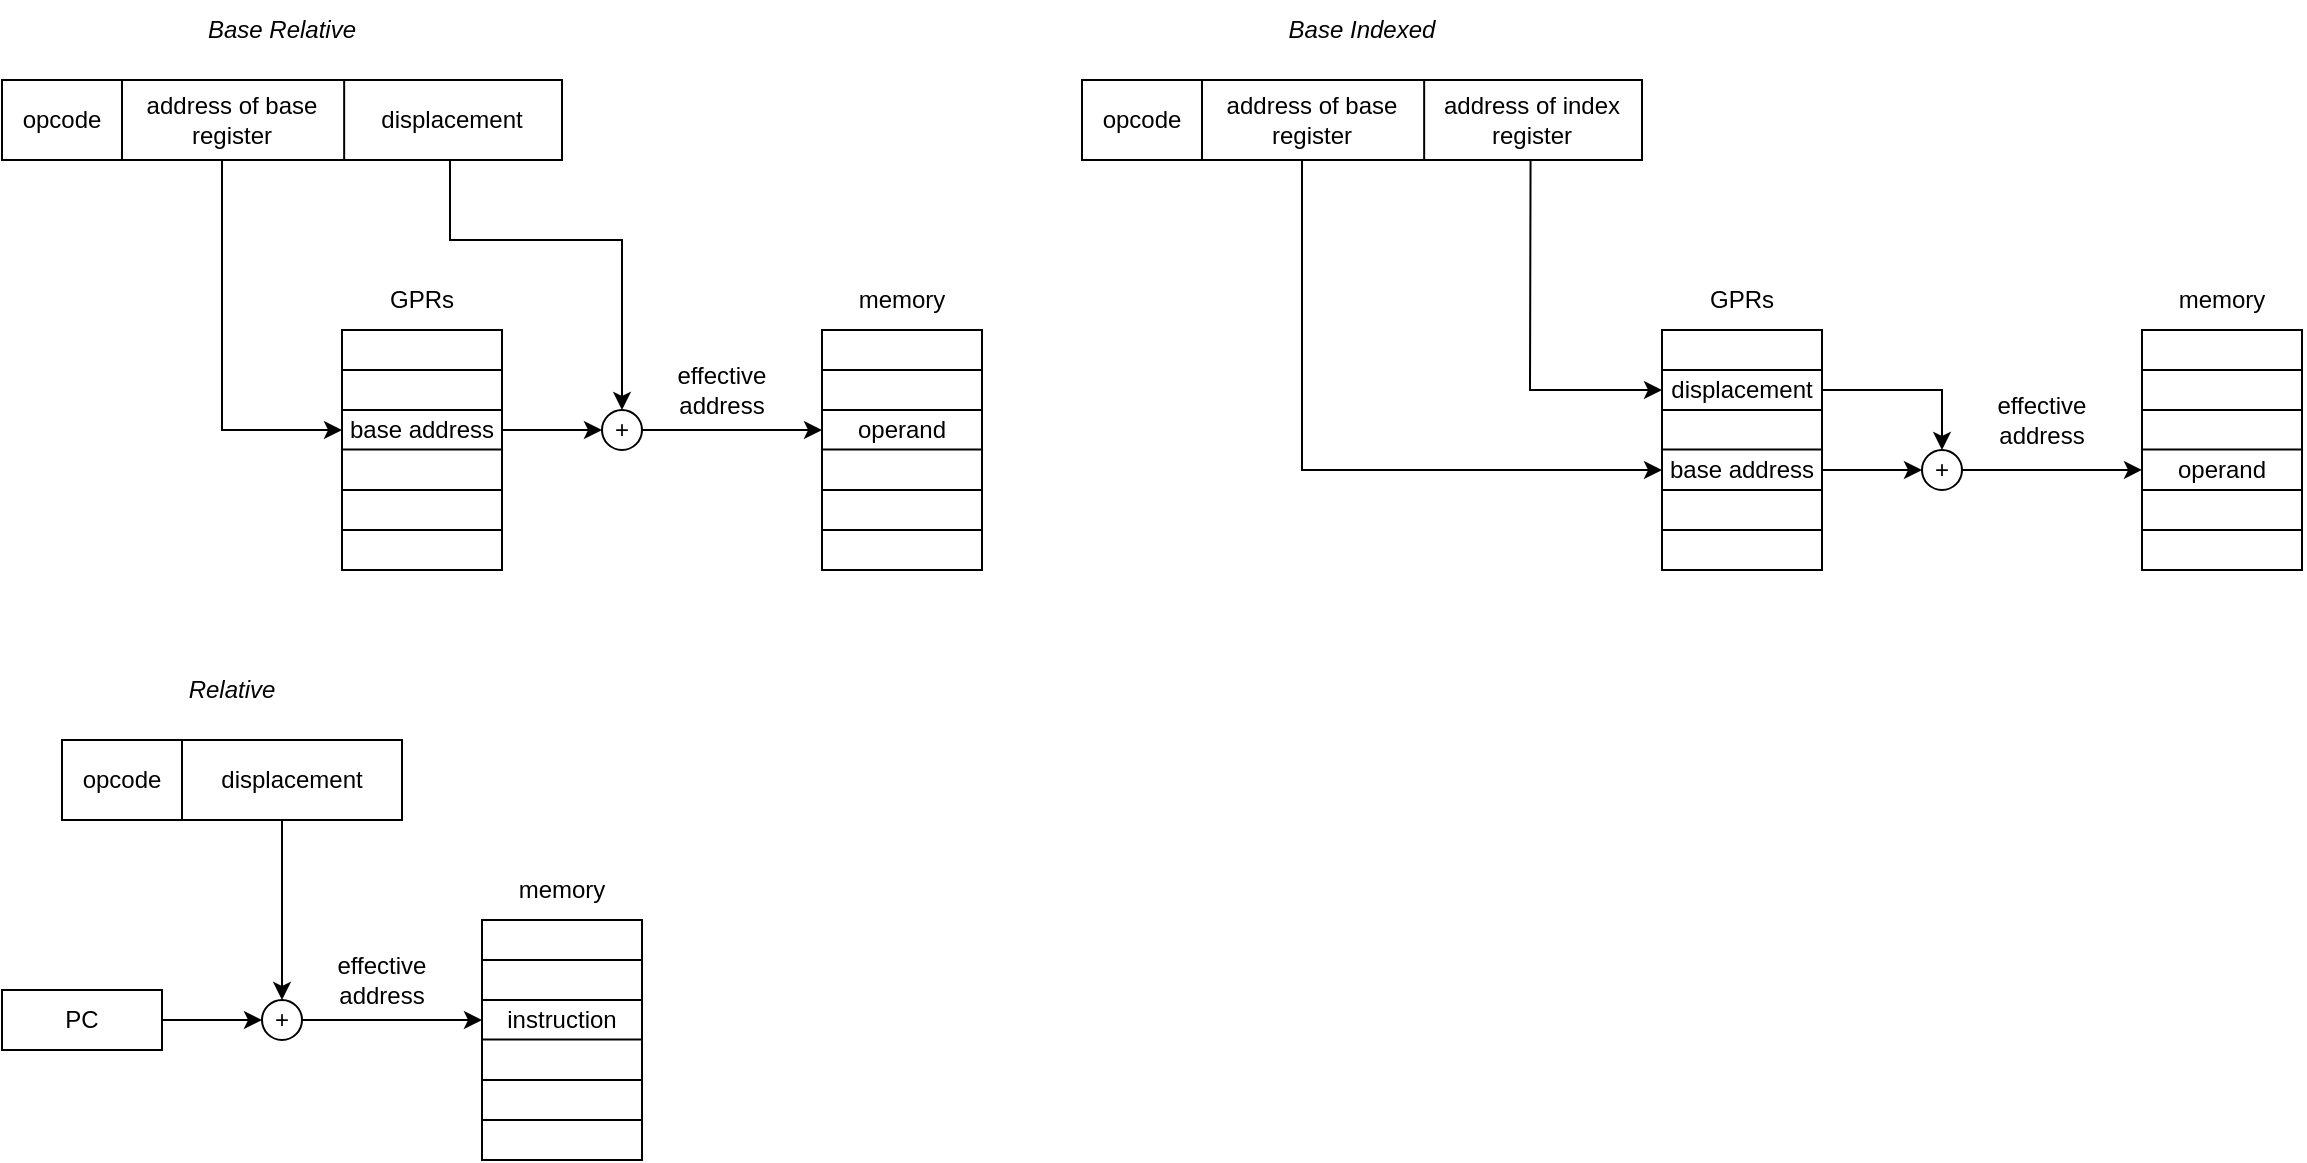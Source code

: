 <mxfile version="22.1.4" type="device">
  <diagram name="Page-1" id="ot3oJ0A_FJG3IO7jYxw4">
    <mxGraphModel dx="1049" dy="523" grid="1" gridSize="10" guides="1" tooltips="1" connect="1" arrows="1" fold="1" page="1" pageScale="1" pageWidth="850" pageHeight="1100" math="0" shadow="0">
      <root>
        <mxCell id="0" />
        <mxCell id="1" parent="0" />
        <mxCell id="2TrJgn0k99Wz9AcOf1YM-95" value="" style="rounded=0;whiteSpace=wrap;html=1;" parent="1" vertex="1">
          <mxGeometry x="50" y="170" width="280" height="40" as="geometry" />
        </mxCell>
        <mxCell id="2TrJgn0k99Wz9AcOf1YM-96" value="opcode" style="text;html=1;strokeColor=none;fillColor=none;align=center;verticalAlign=middle;whiteSpace=wrap;rounded=0;" parent="1" vertex="1">
          <mxGeometry x="50" y="175" width="60" height="30" as="geometry" />
        </mxCell>
        <mxCell id="2TrJgn0k99Wz9AcOf1YM-97" value="" style="endArrow=none;html=1;rounded=0;entryX=0.325;entryY=0.018;entryDx=0;entryDy=0;entryPerimeter=0;" parent="1" edge="1">
          <mxGeometry width="50" height="50" relative="1" as="geometry">
            <mxPoint x="110" y="210" as="sourcePoint" />
            <mxPoint x="110" y="170" as="targetPoint" />
          </mxGeometry>
        </mxCell>
        <mxCell id="2TrJgn0k99Wz9AcOf1YM-98" value="address of base register" style="text;html=1;strokeColor=none;fillColor=none;align=center;verticalAlign=middle;whiteSpace=wrap;rounded=0;" parent="1" vertex="1">
          <mxGeometry x="110" y="175" width="110" height="30" as="geometry" />
        </mxCell>
        <mxCell id="2TrJgn0k99Wz9AcOf1YM-99" value="Base Relative" style="text;html=1;strokeColor=none;fillColor=none;align=center;verticalAlign=middle;whiteSpace=wrap;rounded=0;fontStyle=2" parent="1" vertex="1">
          <mxGeometry x="60" y="130" width="260" height="30" as="geometry" />
        </mxCell>
        <mxCell id="2TrJgn0k99Wz9AcOf1YM-100" value="" style="rounded=0;whiteSpace=wrap;html=1;" parent="1" vertex="1">
          <mxGeometry x="220" y="295" width="80" height="120" as="geometry" />
        </mxCell>
        <mxCell id="2TrJgn0k99Wz9AcOf1YM-101" value="" style="endArrow=none;html=1;rounded=0;" parent="1" edge="1">
          <mxGeometry width="50" height="50" relative="1" as="geometry">
            <mxPoint x="220" y="315" as="sourcePoint" />
            <mxPoint x="300" y="315" as="targetPoint" />
          </mxGeometry>
        </mxCell>
        <mxCell id="2TrJgn0k99Wz9AcOf1YM-102" value="" style="endArrow=none;html=1;rounded=0;" parent="1" edge="1">
          <mxGeometry width="50" height="50" relative="1" as="geometry">
            <mxPoint x="220" y="335" as="sourcePoint" />
            <mxPoint x="300" y="335" as="targetPoint" />
          </mxGeometry>
        </mxCell>
        <mxCell id="2TrJgn0k99Wz9AcOf1YM-103" value="" style="endArrow=none;html=1;rounded=0;" parent="1" edge="1">
          <mxGeometry width="50" height="50" relative="1" as="geometry">
            <mxPoint x="220" y="354.8" as="sourcePoint" />
            <mxPoint x="300" y="354.8" as="targetPoint" />
          </mxGeometry>
        </mxCell>
        <mxCell id="2TrJgn0k99Wz9AcOf1YM-104" value="" style="endArrow=none;html=1;rounded=0;" parent="1" edge="1">
          <mxGeometry width="50" height="50" relative="1" as="geometry">
            <mxPoint x="220" y="375" as="sourcePoint" />
            <mxPoint x="300" y="375" as="targetPoint" />
          </mxGeometry>
        </mxCell>
        <mxCell id="2TrJgn0k99Wz9AcOf1YM-105" value="" style="endArrow=none;html=1;rounded=0;" parent="1" edge="1">
          <mxGeometry width="50" height="50" relative="1" as="geometry">
            <mxPoint x="220" y="395" as="sourcePoint" />
            <mxPoint x="300" y="395" as="targetPoint" />
          </mxGeometry>
        </mxCell>
        <mxCell id="2TrJgn0k99Wz9AcOf1YM-106" value="base address" style="text;html=1;strokeColor=none;fillColor=none;align=center;verticalAlign=middle;whiteSpace=wrap;rounded=0;" parent="1" vertex="1">
          <mxGeometry x="220" y="335" width="80" height="20" as="geometry" />
        </mxCell>
        <mxCell id="2TrJgn0k99Wz9AcOf1YM-107" value="" style="endArrow=classic;html=1;rounded=0;entryX=0;entryY=0.5;entryDx=0;entryDy=0;" parent="1" target="2TrJgn0k99Wz9AcOf1YM-106" edge="1">
          <mxGeometry width="50" height="50" relative="1" as="geometry">
            <mxPoint x="160" y="210" as="sourcePoint" />
            <mxPoint x="300" y="310" as="targetPoint" />
            <Array as="points">
              <mxPoint x="160" y="345" />
            </Array>
          </mxGeometry>
        </mxCell>
        <mxCell id="2TrJgn0k99Wz9AcOf1YM-108" value="GPRs" style="text;html=1;strokeColor=none;fillColor=none;align=center;verticalAlign=middle;whiteSpace=wrap;rounded=0;" parent="1" vertex="1">
          <mxGeometry x="220" y="265" width="80" height="30" as="geometry" />
        </mxCell>
        <mxCell id="2TrJgn0k99Wz9AcOf1YM-109" value="" style="rounded=0;whiteSpace=wrap;html=1;" parent="1" vertex="1">
          <mxGeometry x="460" y="295" width="80" height="120" as="geometry" />
        </mxCell>
        <mxCell id="2TrJgn0k99Wz9AcOf1YM-110" value="" style="endArrow=none;html=1;rounded=0;" parent="1" edge="1">
          <mxGeometry width="50" height="50" relative="1" as="geometry">
            <mxPoint x="460" y="315" as="sourcePoint" />
            <mxPoint x="540" y="315" as="targetPoint" />
          </mxGeometry>
        </mxCell>
        <mxCell id="2TrJgn0k99Wz9AcOf1YM-111" value="" style="endArrow=none;html=1;rounded=0;" parent="1" edge="1">
          <mxGeometry width="50" height="50" relative="1" as="geometry">
            <mxPoint x="460" y="335" as="sourcePoint" />
            <mxPoint x="540" y="335" as="targetPoint" />
          </mxGeometry>
        </mxCell>
        <mxCell id="2TrJgn0k99Wz9AcOf1YM-112" value="" style="endArrow=none;html=1;rounded=0;" parent="1" edge="1">
          <mxGeometry width="50" height="50" relative="1" as="geometry">
            <mxPoint x="460" y="354.8" as="sourcePoint" />
            <mxPoint x="540" y="354.8" as="targetPoint" />
          </mxGeometry>
        </mxCell>
        <mxCell id="2TrJgn0k99Wz9AcOf1YM-113" value="" style="endArrow=none;html=1;rounded=0;" parent="1" edge="1">
          <mxGeometry width="50" height="50" relative="1" as="geometry">
            <mxPoint x="460" y="375" as="sourcePoint" />
            <mxPoint x="540" y="375" as="targetPoint" />
          </mxGeometry>
        </mxCell>
        <mxCell id="2TrJgn0k99Wz9AcOf1YM-114" value="" style="endArrow=none;html=1;rounded=0;" parent="1" edge="1">
          <mxGeometry width="50" height="50" relative="1" as="geometry">
            <mxPoint x="460" y="395" as="sourcePoint" />
            <mxPoint x="540" y="395" as="targetPoint" />
          </mxGeometry>
        </mxCell>
        <mxCell id="2TrJgn0k99Wz9AcOf1YM-115" value="memory" style="text;html=1;strokeColor=none;fillColor=none;align=center;verticalAlign=middle;whiteSpace=wrap;rounded=0;" parent="1" vertex="1">
          <mxGeometry x="460" y="265" width="80" height="30" as="geometry" />
        </mxCell>
        <mxCell id="2TrJgn0k99Wz9AcOf1YM-116" value="operand" style="text;html=1;strokeColor=none;fillColor=none;align=center;verticalAlign=middle;whiteSpace=wrap;rounded=0;" parent="1" vertex="1">
          <mxGeometry x="460" y="335" width="80" height="20" as="geometry" />
        </mxCell>
        <mxCell id="2TrJgn0k99Wz9AcOf1YM-118" value="effective address" style="text;html=1;strokeColor=none;fillColor=none;align=center;verticalAlign=middle;whiteSpace=wrap;rounded=0;" parent="1" vertex="1">
          <mxGeometry x="370" y="310" width="80" height="30" as="geometry" />
        </mxCell>
        <mxCell id="kAW9tDxv86w-MjhRQov_-2" value="displacement" style="text;html=1;strokeColor=none;fillColor=none;align=center;verticalAlign=middle;whiteSpace=wrap;rounded=0;" parent="1" vertex="1">
          <mxGeometry x="220" y="175" width="110" height="30" as="geometry" />
        </mxCell>
        <mxCell id="kAW9tDxv86w-MjhRQov_-4" value="" style="endArrow=none;html=1;rounded=0;entryX=0.611;entryY=0.009;entryDx=0;entryDy=0;exitX=0.611;exitY=0.991;exitDx=0;exitDy=0;exitPerimeter=0;entryPerimeter=0;" parent="1" source="2TrJgn0k99Wz9AcOf1YM-95" target="2TrJgn0k99Wz9AcOf1YM-95" edge="1">
          <mxGeometry width="50" height="50" relative="1" as="geometry">
            <mxPoint x="430" y="310" as="sourcePoint" />
            <mxPoint x="480" y="260" as="targetPoint" />
          </mxGeometry>
        </mxCell>
        <mxCell id="kAW9tDxv86w-MjhRQov_-5" value="+" style="ellipse;whiteSpace=wrap;html=1;aspect=fixed;" parent="1" vertex="1">
          <mxGeometry x="350" y="335" width="20" height="20" as="geometry" />
        </mxCell>
        <mxCell id="kAW9tDxv86w-MjhRQov_-6" value="" style="endArrow=classic;html=1;rounded=0;entryX=0;entryY=0.5;entryDx=0;entryDy=0;exitX=1;exitY=0.5;exitDx=0;exitDy=0;" parent="1" source="2TrJgn0k99Wz9AcOf1YM-106" target="kAW9tDxv86w-MjhRQov_-5" edge="1">
          <mxGeometry width="50" height="50" relative="1" as="geometry">
            <mxPoint x="240" y="290" as="sourcePoint" />
            <mxPoint x="290" y="240" as="targetPoint" />
          </mxGeometry>
        </mxCell>
        <mxCell id="kAW9tDxv86w-MjhRQov_-7" value="" style="endArrow=classic;html=1;rounded=0;entryX=0.5;entryY=0;entryDx=0;entryDy=0;exitX=0.8;exitY=1.01;exitDx=0;exitDy=0;exitPerimeter=0;" parent="1" source="2TrJgn0k99Wz9AcOf1YM-95" target="kAW9tDxv86w-MjhRQov_-5" edge="1">
          <mxGeometry width="50" height="50" relative="1" as="geometry">
            <mxPoint x="240" y="290" as="sourcePoint" />
            <mxPoint x="290" y="240" as="targetPoint" />
            <Array as="points">
              <mxPoint x="274" y="250" />
              <mxPoint x="360" y="250" />
            </Array>
          </mxGeometry>
        </mxCell>
        <mxCell id="kAW9tDxv86w-MjhRQov_-8" value="" style="endArrow=classic;html=1;rounded=0;entryX=0;entryY=0.5;entryDx=0;entryDy=0;exitX=1;exitY=0.5;exitDx=0;exitDy=0;" parent="1" source="kAW9tDxv86w-MjhRQov_-5" target="2TrJgn0k99Wz9AcOf1YM-116" edge="1">
          <mxGeometry width="50" height="50" relative="1" as="geometry">
            <mxPoint x="350" y="340" as="sourcePoint" />
            <mxPoint x="400" y="290" as="targetPoint" />
          </mxGeometry>
        </mxCell>
        <mxCell id="kAW9tDxv86w-MjhRQov_-70" value="" style="rounded=0;whiteSpace=wrap;html=1;" parent="1" vertex="1">
          <mxGeometry x="590" y="170" width="280" height="40" as="geometry" />
        </mxCell>
        <mxCell id="kAW9tDxv86w-MjhRQov_-71" value="opcode" style="text;html=1;strokeColor=none;fillColor=none;align=center;verticalAlign=middle;whiteSpace=wrap;rounded=0;" parent="1" vertex="1">
          <mxGeometry x="590" y="175" width="60" height="30" as="geometry" />
        </mxCell>
        <mxCell id="kAW9tDxv86w-MjhRQov_-72" value="" style="endArrow=none;html=1;rounded=0;entryX=0.325;entryY=0.018;entryDx=0;entryDy=0;entryPerimeter=0;" parent="1" edge="1">
          <mxGeometry width="50" height="50" relative="1" as="geometry">
            <mxPoint x="650" y="210" as="sourcePoint" />
            <mxPoint x="650" y="170" as="targetPoint" />
          </mxGeometry>
        </mxCell>
        <mxCell id="kAW9tDxv86w-MjhRQov_-73" value="address of base register" style="text;html=1;strokeColor=none;fillColor=none;align=center;verticalAlign=middle;whiteSpace=wrap;rounded=0;" parent="1" vertex="1">
          <mxGeometry x="650" y="175" width="110" height="30" as="geometry" />
        </mxCell>
        <mxCell id="kAW9tDxv86w-MjhRQov_-74" value="Base Indexed" style="text;html=1;strokeColor=none;fillColor=none;align=center;verticalAlign=middle;whiteSpace=wrap;rounded=0;fontStyle=2" parent="1" vertex="1">
          <mxGeometry x="600" y="130" width="260" height="30" as="geometry" />
        </mxCell>
        <mxCell id="kAW9tDxv86w-MjhRQov_-75" value="" style="rounded=0;whiteSpace=wrap;html=1;" parent="1" vertex="1">
          <mxGeometry x="880" y="295" width="80" height="120" as="geometry" />
        </mxCell>
        <mxCell id="kAW9tDxv86w-MjhRQov_-76" value="" style="endArrow=none;html=1;rounded=0;" parent="1" edge="1">
          <mxGeometry width="50" height="50" relative="1" as="geometry">
            <mxPoint x="880" y="315" as="sourcePoint" />
            <mxPoint x="960" y="315" as="targetPoint" />
          </mxGeometry>
        </mxCell>
        <mxCell id="kAW9tDxv86w-MjhRQov_-77" value="" style="endArrow=none;html=1;rounded=0;" parent="1" edge="1">
          <mxGeometry width="50" height="50" relative="1" as="geometry">
            <mxPoint x="880" y="335" as="sourcePoint" />
            <mxPoint x="960" y="335" as="targetPoint" />
          </mxGeometry>
        </mxCell>
        <mxCell id="kAW9tDxv86w-MjhRQov_-78" value="" style="endArrow=none;html=1;rounded=0;" parent="1" edge="1">
          <mxGeometry width="50" height="50" relative="1" as="geometry">
            <mxPoint x="880" y="354.8" as="sourcePoint" />
            <mxPoint x="960" y="354.8" as="targetPoint" />
          </mxGeometry>
        </mxCell>
        <mxCell id="kAW9tDxv86w-MjhRQov_-79" value="" style="endArrow=none;html=1;rounded=0;" parent="1" edge="1">
          <mxGeometry width="50" height="50" relative="1" as="geometry">
            <mxPoint x="880" y="375" as="sourcePoint" />
            <mxPoint x="960" y="375" as="targetPoint" />
          </mxGeometry>
        </mxCell>
        <mxCell id="kAW9tDxv86w-MjhRQov_-80" value="" style="endArrow=none;html=1;rounded=0;" parent="1" edge="1">
          <mxGeometry width="50" height="50" relative="1" as="geometry">
            <mxPoint x="880" y="395" as="sourcePoint" />
            <mxPoint x="960" y="395" as="targetPoint" />
          </mxGeometry>
        </mxCell>
        <mxCell id="kAW9tDxv86w-MjhRQov_-81" value="base address" style="text;html=1;strokeColor=none;fillColor=none;align=center;verticalAlign=middle;whiteSpace=wrap;rounded=0;" parent="1" vertex="1">
          <mxGeometry x="880" y="355" width="80" height="20" as="geometry" />
        </mxCell>
        <mxCell id="kAW9tDxv86w-MjhRQov_-82" value="" style="endArrow=classic;html=1;rounded=0;entryX=0;entryY=0.5;entryDx=0;entryDy=0;" parent="1" target="kAW9tDxv86w-MjhRQov_-81" edge="1">
          <mxGeometry width="50" height="50" relative="1" as="geometry">
            <mxPoint x="700" y="210" as="sourcePoint" />
            <mxPoint x="840" y="310" as="targetPoint" />
            <Array as="points">
              <mxPoint x="700" y="365" />
            </Array>
          </mxGeometry>
        </mxCell>
        <mxCell id="kAW9tDxv86w-MjhRQov_-83" value="GPRs" style="text;html=1;strokeColor=none;fillColor=none;align=center;verticalAlign=middle;whiteSpace=wrap;rounded=0;" parent="1" vertex="1">
          <mxGeometry x="880" y="265" width="80" height="30" as="geometry" />
        </mxCell>
        <mxCell id="kAW9tDxv86w-MjhRQov_-84" value="" style="rounded=0;whiteSpace=wrap;html=1;" parent="1" vertex="1">
          <mxGeometry x="1120" y="295" width="80" height="120" as="geometry" />
        </mxCell>
        <mxCell id="kAW9tDxv86w-MjhRQov_-85" value="" style="endArrow=none;html=1;rounded=0;" parent="1" edge="1">
          <mxGeometry width="50" height="50" relative="1" as="geometry">
            <mxPoint x="1120" y="315" as="sourcePoint" />
            <mxPoint x="1200" y="315" as="targetPoint" />
          </mxGeometry>
        </mxCell>
        <mxCell id="kAW9tDxv86w-MjhRQov_-86" value="" style="endArrow=none;html=1;rounded=0;" parent="1" edge="1">
          <mxGeometry width="50" height="50" relative="1" as="geometry">
            <mxPoint x="1120" y="335" as="sourcePoint" />
            <mxPoint x="1200" y="335" as="targetPoint" />
          </mxGeometry>
        </mxCell>
        <mxCell id="kAW9tDxv86w-MjhRQov_-87" value="" style="endArrow=none;html=1;rounded=0;" parent="1" edge="1">
          <mxGeometry width="50" height="50" relative="1" as="geometry">
            <mxPoint x="1120" y="354.8" as="sourcePoint" />
            <mxPoint x="1200" y="354.8" as="targetPoint" />
          </mxGeometry>
        </mxCell>
        <mxCell id="kAW9tDxv86w-MjhRQov_-88" value="" style="endArrow=none;html=1;rounded=0;" parent="1" edge="1">
          <mxGeometry width="50" height="50" relative="1" as="geometry">
            <mxPoint x="1120" y="375" as="sourcePoint" />
            <mxPoint x="1200" y="375" as="targetPoint" />
          </mxGeometry>
        </mxCell>
        <mxCell id="kAW9tDxv86w-MjhRQov_-89" value="" style="endArrow=none;html=1;rounded=0;" parent="1" edge="1">
          <mxGeometry width="50" height="50" relative="1" as="geometry">
            <mxPoint x="1120" y="395" as="sourcePoint" />
            <mxPoint x="1200" y="395" as="targetPoint" />
          </mxGeometry>
        </mxCell>
        <mxCell id="kAW9tDxv86w-MjhRQov_-90" value="memory" style="text;html=1;strokeColor=none;fillColor=none;align=center;verticalAlign=middle;whiteSpace=wrap;rounded=0;" parent="1" vertex="1">
          <mxGeometry x="1120" y="265" width="80" height="30" as="geometry" />
        </mxCell>
        <mxCell id="kAW9tDxv86w-MjhRQov_-91" value="operand" style="text;html=1;strokeColor=none;fillColor=none;align=center;verticalAlign=middle;whiteSpace=wrap;rounded=0;" parent="1" vertex="1">
          <mxGeometry x="1120" y="355" width="80" height="20" as="geometry" />
        </mxCell>
        <mxCell id="kAW9tDxv86w-MjhRQov_-92" value="effective address" style="text;html=1;strokeColor=none;fillColor=none;align=center;verticalAlign=middle;whiteSpace=wrap;rounded=0;" parent="1" vertex="1">
          <mxGeometry x="1030" y="325" width="80" height="30" as="geometry" />
        </mxCell>
        <mxCell id="kAW9tDxv86w-MjhRQov_-94" value="" style="endArrow=none;html=1;rounded=0;entryX=0.611;entryY=0.009;entryDx=0;entryDy=0;exitX=0.611;exitY=0.991;exitDx=0;exitDy=0;exitPerimeter=0;entryPerimeter=0;" parent="1" source="kAW9tDxv86w-MjhRQov_-70" target="kAW9tDxv86w-MjhRQov_-70" edge="1">
          <mxGeometry width="50" height="50" relative="1" as="geometry">
            <mxPoint x="970" y="310" as="sourcePoint" />
            <mxPoint x="1020" y="260" as="targetPoint" />
          </mxGeometry>
        </mxCell>
        <mxCell id="kAW9tDxv86w-MjhRQov_-95" value="+" style="ellipse;whiteSpace=wrap;html=1;aspect=fixed;" parent="1" vertex="1">
          <mxGeometry x="1010" y="355" width="20" height="20" as="geometry" />
        </mxCell>
        <mxCell id="kAW9tDxv86w-MjhRQov_-98" value="" style="endArrow=classic;html=1;rounded=0;entryX=0;entryY=0.583;entryDx=0;entryDy=0;exitX=1;exitY=0.5;exitDx=0;exitDy=0;entryPerimeter=0;" parent="1" source="kAW9tDxv86w-MjhRQov_-95" target="kAW9tDxv86w-MjhRQov_-84" edge="1">
          <mxGeometry width="50" height="50" relative="1" as="geometry">
            <mxPoint x="1010" y="340" as="sourcePoint" />
            <mxPoint x="1060" y="290" as="targetPoint" />
          </mxGeometry>
        </mxCell>
        <mxCell id="kAW9tDxv86w-MjhRQov_-99" value="address of index register" style="text;html=1;strokeColor=none;fillColor=none;align=center;verticalAlign=middle;whiteSpace=wrap;rounded=0;" parent="1" vertex="1">
          <mxGeometry x="760" y="175" width="110" height="30" as="geometry" />
        </mxCell>
        <mxCell id="kAW9tDxv86w-MjhRQov_-100" value="displacement" style="text;html=1;strokeColor=none;fillColor=none;align=center;verticalAlign=middle;whiteSpace=wrap;rounded=0;" parent="1" vertex="1">
          <mxGeometry x="880" y="315" width="80" height="20" as="geometry" />
        </mxCell>
        <mxCell id="kAW9tDxv86w-MjhRQov_-101" value="" style="endArrow=classic;html=1;rounded=0;exitX=0.801;exitY=0.997;exitDx=0;exitDy=0;exitPerimeter=0;entryX=0;entryY=0.5;entryDx=0;entryDy=0;" parent="1" source="kAW9tDxv86w-MjhRQov_-70" target="kAW9tDxv86w-MjhRQov_-100" edge="1">
          <mxGeometry width="50" height="50" relative="1" as="geometry">
            <mxPoint x="830" y="380" as="sourcePoint" />
            <mxPoint x="880" y="330" as="targetPoint" />
            <Array as="points">
              <mxPoint x="814" y="325" />
            </Array>
          </mxGeometry>
        </mxCell>
        <mxCell id="kAW9tDxv86w-MjhRQov_-102" value="" style="endArrow=classic;html=1;rounded=0;exitX=1;exitY=0.25;exitDx=0;exitDy=0;entryX=0.5;entryY=0;entryDx=0;entryDy=0;" parent="1" source="kAW9tDxv86w-MjhRQov_-75" target="kAW9tDxv86w-MjhRQov_-95" edge="1">
          <mxGeometry width="50" height="50" relative="1" as="geometry">
            <mxPoint x="950" y="370" as="sourcePoint" />
            <mxPoint x="1000" y="320" as="targetPoint" />
            <Array as="points">
              <mxPoint x="1020" y="325" />
            </Array>
          </mxGeometry>
        </mxCell>
        <mxCell id="kAW9tDxv86w-MjhRQov_-103" value="" style="endArrow=classic;html=1;rounded=0;exitX=1;exitY=0.5;exitDx=0;exitDy=0;entryX=0;entryY=0.5;entryDx=0;entryDy=0;" parent="1" source="kAW9tDxv86w-MjhRQov_-81" target="kAW9tDxv86w-MjhRQov_-95" edge="1">
          <mxGeometry width="50" height="50" relative="1" as="geometry">
            <mxPoint x="940" y="350" as="sourcePoint" />
            <mxPoint x="990" y="300" as="targetPoint" />
          </mxGeometry>
        </mxCell>
        <mxCell id="EeazEGdUnzQZe2LWJko9-2" value="" style="rounded=0;whiteSpace=wrap;html=1;" vertex="1" parent="1">
          <mxGeometry x="80" y="500" width="170" height="40" as="geometry" />
        </mxCell>
        <mxCell id="EeazEGdUnzQZe2LWJko9-3" value="opcode" style="text;html=1;strokeColor=none;fillColor=none;align=center;verticalAlign=middle;whiteSpace=wrap;rounded=0;" vertex="1" parent="1">
          <mxGeometry x="80" y="505" width="60" height="30" as="geometry" />
        </mxCell>
        <mxCell id="EeazEGdUnzQZe2LWJko9-4" value="" style="endArrow=none;html=1;rounded=0;entryX=0.325;entryY=0.018;entryDx=0;entryDy=0;entryPerimeter=0;" edge="1" parent="1">
          <mxGeometry width="50" height="50" relative="1" as="geometry">
            <mxPoint x="140" y="540" as="sourcePoint" />
            <mxPoint x="140" y="500" as="targetPoint" />
          </mxGeometry>
        </mxCell>
        <mxCell id="EeazEGdUnzQZe2LWJko9-5" value="Relative" style="text;html=1;strokeColor=none;fillColor=none;align=center;verticalAlign=middle;whiteSpace=wrap;rounded=0;fontStyle=2" vertex="1" parent="1">
          <mxGeometry x="90" y="460" width="150" height="30" as="geometry" />
        </mxCell>
        <mxCell id="EeazEGdUnzQZe2LWJko9-6" value="" style="rounded=0;whiteSpace=wrap;html=1;" vertex="1" parent="1">
          <mxGeometry x="290" y="590" width="80" height="120" as="geometry" />
        </mxCell>
        <mxCell id="EeazEGdUnzQZe2LWJko9-7" value="" style="endArrow=none;html=1;rounded=0;" edge="1" parent="1">
          <mxGeometry width="50" height="50" relative="1" as="geometry">
            <mxPoint x="290" y="610" as="sourcePoint" />
            <mxPoint x="370" y="610" as="targetPoint" />
          </mxGeometry>
        </mxCell>
        <mxCell id="EeazEGdUnzQZe2LWJko9-8" value="" style="endArrow=none;html=1;rounded=0;" edge="1" parent="1">
          <mxGeometry width="50" height="50" relative="1" as="geometry">
            <mxPoint x="290" y="630" as="sourcePoint" />
            <mxPoint x="370" y="630" as="targetPoint" />
          </mxGeometry>
        </mxCell>
        <mxCell id="EeazEGdUnzQZe2LWJko9-9" value="" style="endArrow=none;html=1;rounded=0;" edge="1" parent="1">
          <mxGeometry width="50" height="50" relative="1" as="geometry">
            <mxPoint x="290" y="649.8" as="sourcePoint" />
            <mxPoint x="370" y="649.8" as="targetPoint" />
          </mxGeometry>
        </mxCell>
        <mxCell id="EeazEGdUnzQZe2LWJko9-10" value="" style="endArrow=none;html=1;rounded=0;" edge="1" parent="1">
          <mxGeometry width="50" height="50" relative="1" as="geometry">
            <mxPoint x="290" y="670" as="sourcePoint" />
            <mxPoint x="370" y="670" as="targetPoint" />
          </mxGeometry>
        </mxCell>
        <mxCell id="EeazEGdUnzQZe2LWJko9-11" value="" style="endArrow=none;html=1;rounded=0;" edge="1" parent="1">
          <mxGeometry width="50" height="50" relative="1" as="geometry">
            <mxPoint x="290" y="690" as="sourcePoint" />
            <mxPoint x="370" y="690" as="targetPoint" />
          </mxGeometry>
        </mxCell>
        <mxCell id="EeazEGdUnzQZe2LWJko9-12" value="memory" style="text;html=1;strokeColor=none;fillColor=none;align=center;verticalAlign=middle;whiteSpace=wrap;rounded=0;" vertex="1" parent="1">
          <mxGeometry x="290" y="560" width="80" height="30" as="geometry" />
        </mxCell>
        <mxCell id="EeazEGdUnzQZe2LWJko9-13" value="instruction" style="text;html=1;strokeColor=none;fillColor=none;align=center;verticalAlign=middle;whiteSpace=wrap;rounded=0;" vertex="1" parent="1">
          <mxGeometry x="290" y="630" width="80" height="20" as="geometry" />
        </mxCell>
        <mxCell id="EeazEGdUnzQZe2LWJko9-14" value="effective address" style="text;html=1;strokeColor=none;fillColor=none;align=center;verticalAlign=middle;whiteSpace=wrap;rounded=0;" vertex="1" parent="1">
          <mxGeometry x="200" y="605" width="80" height="30" as="geometry" />
        </mxCell>
        <mxCell id="EeazEGdUnzQZe2LWJko9-15" value="displacement" style="text;html=1;strokeColor=none;fillColor=none;align=center;verticalAlign=middle;whiteSpace=wrap;rounded=0;" vertex="1" parent="1">
          <mxGeometry x="140" y="505" width="110" height="30" as="geometry" />
        </mxCell>
        <mxCell id="EeazEGdUnzQZe2LWJko9-16" value="+" style="ellipse;whiteSpace=wrap;html=1;aspect=fixed;" vertex="1" parent="1">
          <mxGeometry x="180" y="630" width="20" height="20" as="geometry" />
        </mxCell>
        <mxCell id="EeazEGdUnzQZe2LWJko9-17" value="" style="endArrow=classic;html=1;rounded=0;entryX=0;entryY=0.5;entryDx=0;entryDy=0;exitX=1;exitY=0.5;exitDx=0;exitDy=0;" edge="1" parent="1" target="EeazEGdUnzQZe2LWJko9-16">
          <mxGeometry width="50" height="50" relative="1" as="geometry">
            <mxPoint x="130" y="640" as="sourcePoint" />
            <mxPoint x="120" y="535" as="targetPoint" />
          </mxGeometry>
        </mxCell>
        <mxCell id="EeazEGdUnzQZe2LWJko9-18" value="" style="endArrow=classic;html=1;rounded=0;entryX=0;entryY=0.5;entryDx=0;entryDy=0;exitX=1;exitY=0.5;exitDx=0;exitDy=0;" edge="1" parent="1" source="EeazEGdUnzQZe2LWJko9-16" target="EeazEGdUnzQZe2LWJko9-13">
          <mxGeometry width="50" height="50" relative="1" as="geometry">
            <mxPoint x="180" y="635" as="sourcePoint" />
            <mxPoint x="230" y="585" as="targetPoint" />
          </mxGeometry>
        </mxCell>
        <mxCell id="EeazEGdUnzQZe2LWJko9-19" value="PC" style="rounded=0;whiteSpace=wrap;html=1;" vertex="1" parent="1">
          <mxGeometry x="50" y="625" width="80" height="30" as="geometry" />
        </mxCell>
        <mxCell id="EeazEGdUnzQZe2LWJko9-20" value="" style="endArrow=classic;html=1;rounded=0;exitX=0.647;exitY=1;exitDx=0;exitDy=0;exitPerimeter=0;entryX=0.5;entryY=0;entryDx=0;entryDy=0;" edge="1" parent="1" source="EeazEGdUnzQZe2LWJko9-2" target="EeazEGdUnzQZe2LWJko9-16">
          <mxGeometry width="50" height="50" relative="1" as="geometry">
            <mxPoint x="430" y="770" as="sourcePoint" />
            <mxPoint x="480" y="720" as="targetPoint" />
          </mxGeometry>
        </mxCell>
      </root>
    </mxGraphModel>
  </diagram>
</mxfile>
